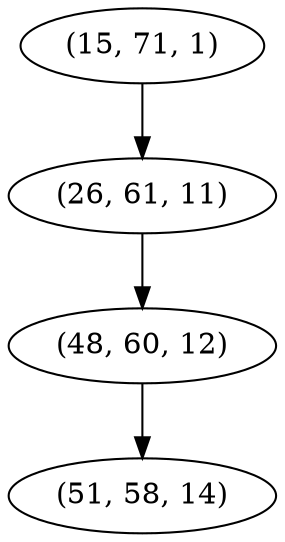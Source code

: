 digraph tree {
    "(15, 71, 1)";
    "(26, 61, 11)";
    "(48, 60, 12)";
    "(51, 58, 14)";
    "(15, 71, 1)" -> "(26, 61, 11)";
    "(26, 61, 11)" -> "(48, 60, 12)";
    "(48, 60, 12)" -> "(51, 58, 14)";
}
